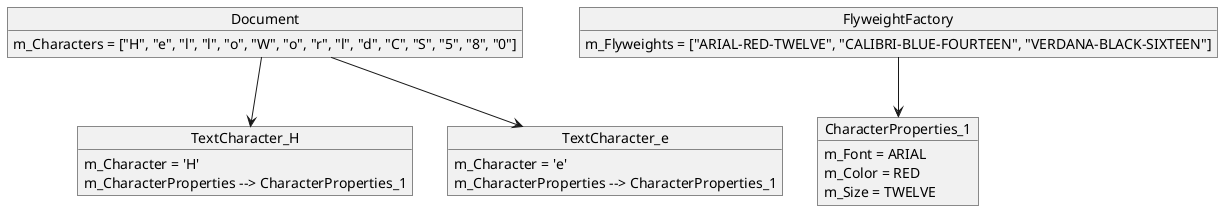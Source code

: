 @startuml
'https://plantuml.com/object-diagram

@startuml
object Document {
    m_Characters = ["H", "e", "l", "l", "o", "W", "o", "r", "l", "d", "C", "S", "5", "8", "0"]
}

object TextCharacter_H {
    m_Character = 'H'
    m_CharacterProperties --> CharacterProperties_1
}

object TextCharacter_e {
    m_Character = 'e'
    m_CharacterProperties --> CharacterProperties_1
}

object CharacterProperties_1 {
    m_Font = ARIAL
    m_Color = RED
    m_Size = TWELVE
}

object FlyweightFactory {
    m_Flyweights = ["ARIAL-RED-TWELVE", "CALIBRI-BLUE-FOURTEEN", "VERDANA-BLACK-SIXTEEN"]
}

Document --> TextCharacter_H
Document --> TextCharacter_e
FlyweightFactory --> CharacterProperties_1
@enduml
